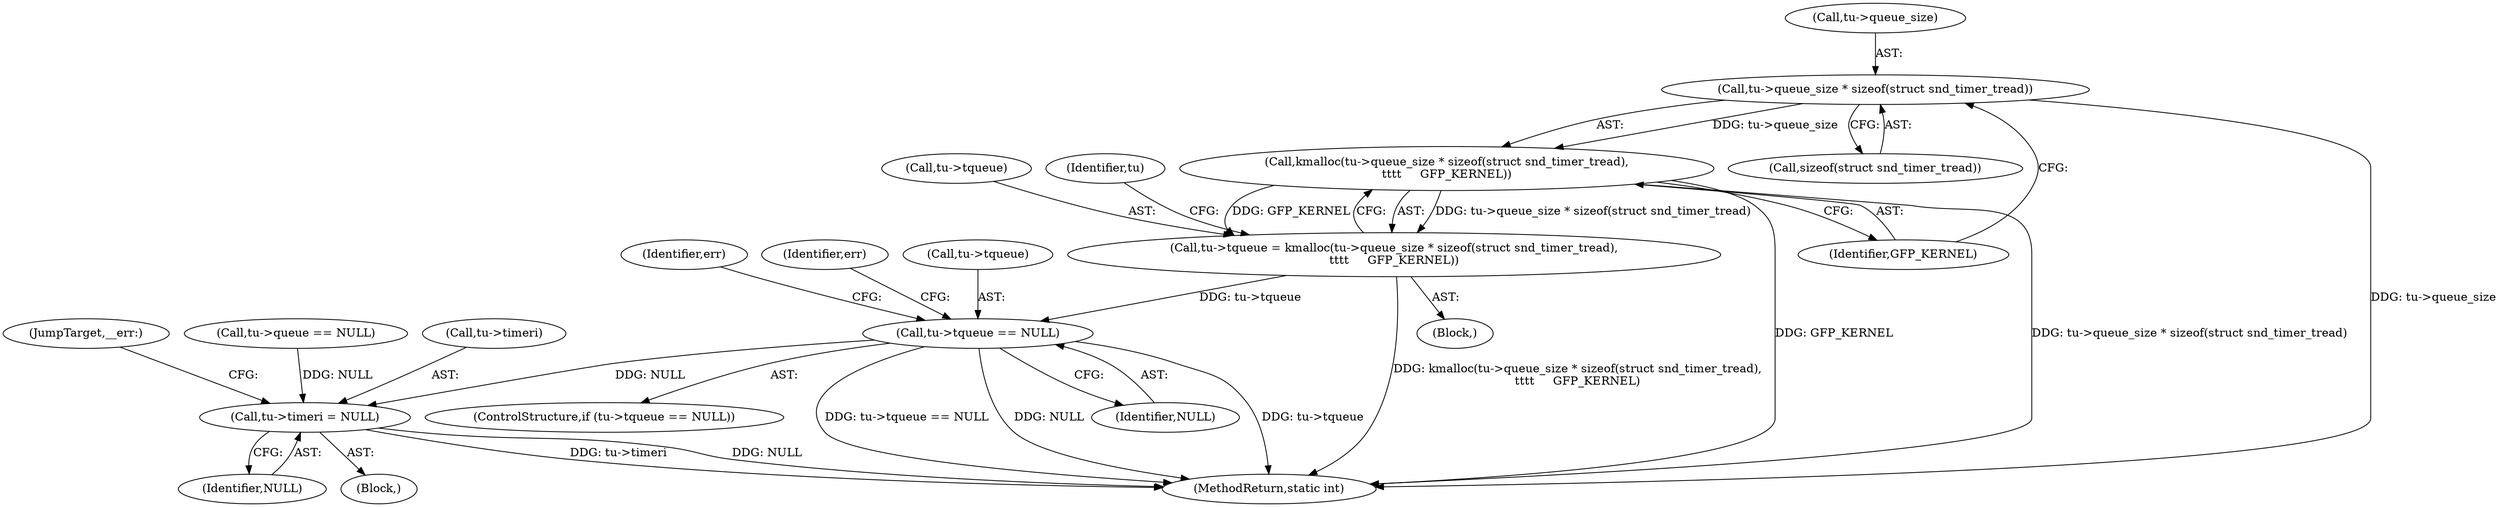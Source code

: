 digraph "0_linux_af368027a49a751d6ff4ee9e3f9961f35bb4fede_2@API" {
"1000212" [label="(Call,tu->queue_size * sizeof(struct snd_timer_tread))"];
"1000211" [label="(Call,kmalloc(tu->queue_size * sizeof(struct snd_timer_tread),\n\t\t\t\t     GFP_KERNEL))"];
"1000207" [label="(Call,tu->tqueue = kmalloc(tu->queue_size * sizeof(struct snd_timer_tread),\n\t\t\t\t     GFP_KERNEL))"];
"1000220" [label="(Call,tu->tqueue == NULL)"];
"1000262" [label="(Call,tu->timeri = NULL)"];
"1000219" [label="(ControlStructure,if (tu->tqueue == NULL))"];
"1000218" [label="(Identifier,GFP_KERNEL)"];
"1000255" [label="(Identifier,err)"];
"1000213" [label="(Call,tu->queue_size)"];
"1000211" [label="(Call,kmalloc(tu->queue_size * sizeof(struct snd_timer_tread),\n\t\t\t\t     GFP_KERNEL))"];
"1000207" [label="(Call,tu->tqueue = kmalloc(tu->queue_size * sizeof(struct snd_timer_tread),\n\t\t\t\t     GFP_KERNEL))"];
"1000216" [label="(Call,sizeof(struct snd_timer_tread))"];
"1000208" [label="(Call,tu->tqueue)"];
"1000307" [label="(MethodReturn,static int)"];
"1000244" [label="(Call,tu->queue == NULL)"];
"1000212" [label="(Call,tu->queue_size * sizeof(struct snd_timer_tread))"];
"1000266" [label="(Identifier,NULL)"];
"1000224" [label="(Identifier,NULL)"];
"1000262" [label="(Call,tu->timeri = NULL)"];
"1000263" [label="(Call,tu->timeri)"];
"1000206" [label="(Block,)"];
"1000220" [label="(Call,tu->tqueue == NULL)"];
"1000226" [label="(Identifier,err)"];
"1000222" [label="(Identifier,tu)"];
"1000304" [label="(JumpTarget,__err:)"];
"1000257" [label="(Block,)"];
"1000221" [label="(Call,tu->tqueue)"];
"1000212" -> "1000211"  [label="AST: "];
"1000212" -> "1000216"  [label="CFG: "];
"1000213" -> "1000212"  [label="AST: "];
"1000216" -> "1000212"  [label="AST: "];
"1000218" -> "1000212"  [label="CFG: "];
"1000212" -> "1000307"  [label="DDG: tu->queue_size"];
"1000212" -> "1000211"  [label="DDG: tu->queue_size"];
"1000211" -> "1000207"  [label="AST: "];
"1000211" -> "1000218"  [label="CFG: "];
"1000218" -> "1000211"  [label="AST: "];
"1000207" -> "1000211"  [label="CFG: "];
"1000211" -> "1000307"  [label="DDG: GFP_KERNEL"];
"1000211" -> "1000307"  [label="DDG: tu->queue_size * sizeof(struct snd_timer_tread)"];
"1000211" -> "1000207"  [label="DDG: tu->queue_size * sizeof(struct snd_timer_tread)"];
"1000211" -> "1000207"  [label="DDG: GFP_KERNEL"];
"1000207" -> "1000206"  [label="AST: "];
"1000208" -> "1000207"  [label="AST: "];
"1000222" -> "1000207"  [label="CFG: "];
"1000207" -> "1000307"  [label="DDG: kmalloc(tu->queue_size * sizeof(struct snd_timer_tread),\n\t\t\t\t     GFP_KERNEL)"];
"1000207" -> "1000220"  [label="DDG: tu->tqueue"];
"1000220" -> "1000219"  [label="AST: "];
"1000220" -> "1000224"  [label="CFG: "];
"1000221" -> "1000220"  [label="AST: "];
"1000224" -> "1000220"  [label="AST: "];
"1000226" -> "1000220"  [label="CFG: "];
"1000255" -> "1000220"  [label="CFG: "];
"1000220" -> "1000307"  [label="DDG: tu->tqueue"];
"1000220" -> "1000307"  [label="DDG: tu->tqueue == NULL"];
"1000220" -> "1000307"  [label="DDG: NULL"];
"1000220" -> "1000262"  [label="DDG: NULL"];
"1000262" -> "1000257"  [label="AST: "];
"1000262" -> "1000266"  [label="CFG: "];
"1000263" -> "1000262"  [label="AST: "];
"1000266" -> "1000262"  [label="AST: "];
"1000304" -> "1000262"  [label="CFG: "];
"1000262" -> "1000307"  [label="DDG: tu->timeri"];
"1000262" -> "1000307"  [label="DDG: NULL"];
"1000244" -> "1000262"  [label="DDG: NULL"];
}
